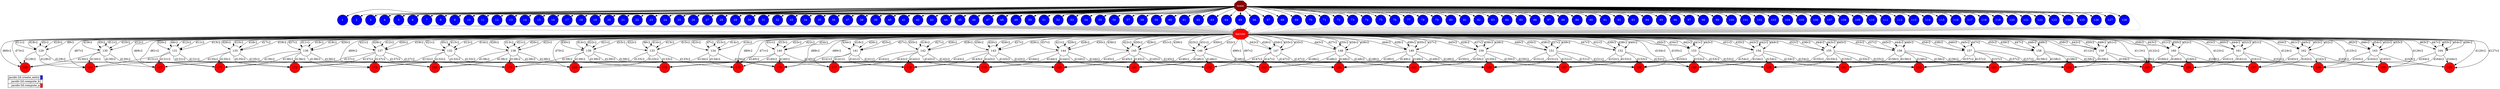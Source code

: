 digraph {
  rankdir=TB;
  labeljust="l";
  compound= true;
  subgraph dependence_graph {
    ranksep=0.20;
    node[height=0.75];

Synchro0[label="main", shape=octagon, style=filled fillcolor="#8B0000" fontcolor="#FFFFFF"];
1[shape=circle, style=filled fillcolor="#0000ff" fontcolor="#ffffff"];
Synchro0 -> 1;
2[shape=circle, style=filled fillcolor="#0000ff" fontcolor="#ffffff"];
Synchro0 -> 2;
3[shape=circle, style=filled fillcolor="#0000ff" fontcolor="#ffffff"];
Synchro0 -> 3;
4[shape=circle, style=filled fillcolor="#0000ff" fontcolor="#ffffff"];
Synchro0 -> 4;
5[shape=circle, style=filled fillcolor="#0000ff" fontcolor="#ffffff"];
Synchro0 -> 5;
6[shape=circle, style=filled fillcolor="#0000ff" fontcolor="#ffffff"];
Synchro0 -> 6;
7[shape=circle, style=filled fillcolor="#0000ff" fontcolor="#ffffff"];
Synchro0 -> 7;
8[shape=circle, style=filled fillcolor="#0000ff" fontcolor="#ffffff"];
Synchro0 -> 8;
9[shape=circle, style=filled fillcolor="#0000ff" fontcolor="#ffffff"];
Synchro0 -> 9;
10[shape=circle, style=filled fillcolor="#0000ff" fontcolor="#ffffff"];
Synchro0 -> 10;
11[shape=circle, style=filled fillcolor="#0000ff" fontcolor="#ffffff"];
Synchro0 -> 11;
12[shape=circle, style=filled fillcolor="#0000ff" fontcolor="#ffffff"];
Synchro0 -> 12;
13[shape=circle, style=filled fillcolor="#0000ff" fontcolor="#ffffff"];
Synchro0 -> 13;
14[shape=circle, style=filled fillcolor="#0000ff" fontcolor="#ffffff"];
Synchro0 -> 14;
15[shape=circle, style=filled fillcolor="#0000ff" fontcolor="#ffffff"];
Synchro0 -> 15;
16[shape=circle, style=filled fillcolor="#0000ff" fontcolor="#ffffff"];
Synchro0 -> 16;
17[shape=circle, style=filled fillcolor="#0000ff" fontcolor="#ffffff"];
Synchro0 -> 17;
18[shape=circle, style=filled fillcolor="#0000ff" fontcolor="#ffffff"];
Synchro0 -> 18;
19[shape=circle, style=filled fillcolor="#0000ff" fontcolor="#ffffff"];
Synchro0 -> 19;
20[shape=circle, style=filled fillcolor="#0000ff" fontcolor="#ffffff"];
Synchro0 -> 20;
21[shape=circle, style=filled fillcolor="#0000ff" fontcolor="#ffffff"];
Synchro0 -> 21;
22[shape=circle, style=filled fillcolor="#0000ff" fontcolor="#ffffff"];
Synchro0 -> 22;
23[shape=circle, style=filled fillcolor="#0000ff" fontcolor="#ffffff"];
Synchro0 -> 23;
24[shape=circle, style=filled fillcolor="#0000ff" fontcolor="#ffffff"];
Synchro0 -> 24;
25[shape=circle, style=filled fillcolor="#0000ff" fontcolor="#ffffff"];
Synchro0 -> 25;
26[shape=circle, style=filled fillcolor="#0000ff" fontcolor="#ffffff"];
Synchro0 -> 26;
27[shape=circle, style=filled fillcolor="#0000ff" fontcolor="#ffffff"];
Synchro0 -> 27;
28[shape=circle, style=filled fillcolor="#0000ff" fontcolor="#ffffff"];
Synchro0 -> 28;
29[shape=circle, style=filled fillcolor="#0000ff" fontcolor="#ffffff"];
Synchro0 -> 29;
30[shape=circle, style=filled fillcolor="#0000ff" fontcolor="#ffffff"];
Synchro0 -> 30;
31[shape=circle, style=filled fillcolor="#0000ff" fontcolor="#ffffff"];
Synchro0 -> 31;
32[shape=circle, style=filled fillcolor="#0000ff" fontcolor="#ffffff"];
Synchro0 -> 32;
33[shape=circle, style=filled fillcolor="#0000ff" fontcolor="#ffffff"];
Synchro0 -> 33;
34[shape=circle, style=filled fillcolor="#0000ff" fontcolor="#ffffff"];
Synchro0 -> 34;
35[shape=circle, style=filled fillcolor="#0000ff" fontcolor="#ffffff"];
Synchro0 -> 35;
36[shape=circle, style=filled fillcolor="#0000ff" fontcolor="#ffffff"];
Synchro0 -> 36;
37[shape=circle, style=filled fillcolor="#0000ff" fontcolor="#ffffff"];
Synchro0 -> 37;
38[shape=circle, style=filled fillcolor="#0000ff" fontcolor="#ffffff"];
Synchro0 -> 38;
39[shape=circle, style=filled fillcolor="#0000ff" fontcolor="#ffffff"];
Synchro0 -> 39;
40[shape=circle, style=filled fillcolor="#0000ff" fontcolor="#ffffff"];
Synchro0 -> 40;
41[shape=circle, style=filled fillcolor="#0000ff" fontcolor="#ffffff"];
Synchro0 -> 41;
42[shape=circle, style=filled fillcolor="#0000ff" fontcolor="#ffffff"];
Synchro0 -> 42;
43[shape=circle, style=filled fillcolor="#0000ff" fontcolor="#ffffff"];
Synchro0 -> 43;
44[shape=circle, style=filled fillcolor="#0000ff" fontcolor="#ffffff"];
Synchro0 -> 44;
45[shape=circle, style=filled fillcolor="#0000ff" fontcolor="#ffffff"];
Synchro0 -> 45;
46[shape=circle, style=filled fillcolor="#0000ff" fontcolor="#ffffff"];
Synchro0 -> 46;
47[shape=circle, style=filled fillcolor="#0000ff" fontcolor="#ffffff"];
Synchro0 -> 47;
48[shape=circle, style=filled fillcolor="#0000ff" fontcolor="#ffffff"];
Synchro0 -> 48;
49[shape=circle, style=filled fillcolor="#0000ff" fontcolor="#ffffff"];
Synchro0 -> 49;
50[shape=circle, style=filled fillcolor="#0000ff" fontcolor="#ffffff"];
Synchro0 -> 50;
51[shape=circle, style=filled fillcolor="#0000ff" fontcolor="#ffffff"];
Synchro0 -> 51;
52[shape=circle, style=filled fillcolor="#0000ff" fontcolor="#ffffff"];
Synchro0 -> 52;
53[shape=circle, style=filled fillcolor="#0000ff" fontcolor="#ffffff"];
Synchro0 -> 53;
54[shape=circle, style=filled fillcolor="#0000ff" fontcolor="#ffffff"];
Synchro0 -> 54;
55[shape=circle, style=filled fillcolor="#0000ff" fontcolor="#ffffff"];
Synchro0 -> 55;
56[shape=circle, style=filled fillcolor="#0000ff" fontcolor="#ffffff"];
Synchro0 -> 56;
57[shape=circle, style=filled fillcolor="#0000ff" fontcolor="#ffffff"];
Synchro0 -> 57;
58[shape=circle, style=filled fillcolor="#0000ff" fontcolor="#ffffff"];
Synchro0 -> 58;
59[shape=circle, style=filled fillcolor="#0000ff" fontcolor="#ffffff"];
Synchro0 -> 59;
60[shape=circle, style=filled fillcolor="#0000ff" fontcolor="#ffffff"];
Synchro0 -> 60;
61[shape=circle, style=filled fillcolor="#0000ff" fontcolor="#ffffff"];
Synchro0 -> 61;
62[shape=circle, style=filled fillcolor="#0000ff" fontcolor="#ffffff"];
Synchro0 -> 62;
63[shape=circle, style=filled fillcolor="#0000ff" fontcolor="#ffffff"];
Synchro0 -> 63;
64[shape=circle, style=filled fillcolor="#0000ff" fontcolor="#ffffff"];
Synchro0 -> 64;
65[shape=circle, style=filled fillcolor="#0000ff" fontcolor="#ffffff"];
Synchro0 -> 65;
66[shape=circle, style=filled fillcolor="#0000ff" fontcolor="#ffffff"];
Synchro0 -> 66;
67[shape=circle, style=filled fillcolor="#0000ff" fontcolor="#ffffff"];
Synchro0 -> 67;
68[shape=circle, style=filled fillcolor="#0000ff" fontcolor="#ffffff"];
Synchro0 -> 68;
69[shape=circle, style=filled fillcolor="#0000ff" fontcolor="#ffffff"];
Synchro0 -> 69;
70[shape=circle, style=filled fillcolor="#0000ff" fontcolor="#ffffff"];
Synchro0 -> 70;
71[shape=circle, style=filled fillcolor="#0000ff" fontcolor="#ffffff"];
Synchro0 -> 71;
72[shape=circle, style=filled fillcolor="#0000ff" fontcolor="#ffffff"];
Synchro0 -> 72;
73[shape=circle, style=filled fillcolor="#0000ff" fontcolor="#ffffff"];
Synchro0 -> 73;
74[shape=circle, style=filled fillcolor="#0000ff" fontcolor="#ffffff"];
Synchro0 -> 74;
75[shape=circle, style=filled fillcolor="#0000ff" fontcolor="#ffffff"];
Synchro0 -> 75;
76[shape=circle, style=filled fillcolor="#0000ff" fontcolor="#ffffff"];
Synchro0 -> 76;
77[shape=circle, style=filled fillcolor="#0000ff" fontcolor="#ffffff"];
Synchro0 -> 77;
78[shape=circle, style=filled fillcolor="#0000ff" fontcolor="#ffffff"];
Synchro0 -> 78;
79[shape=circle, style=filled fillcolor="#0000ff" fontcolor="#ffffff"];
Synchro0 -> 79;
80[shape=circle, style=filled fillcolor="#0000ff" fontcolor="#ffffff"];
Synchro0 -> 80;
81[shape=circle, style=filled fillcolor="#0000ff" fontcolor="#ffffff"];
Synchro0 -> 81;
82[shape=circle, style=filled fillcolor="#0000ff" fontcolor="#ffffff"];
Synchro0 -> 82;
83[shape=circle, style=filled fillcolor="#0000ff" fontcolor="#ffffff"];
Synchro0 -> 83;
84[shape=circle, style=filled fillcolor="#0000ff" fontcolor="#ffffff"];
Synchro0 -> 84;
85[shape=circle, style=filled fillcolor="#0000ff" fontcolor="#ffffff"];
Synchro0 -> 85;
86[shape=circle, style=filled fillcolor="#0000ff" fontcolor="#ffffff"];
Synchro0 -> 86;
87[shape=circle, style=filled fillcolor="#0000ff" fontcolor="#ffffff"];
Synchro0 -> 87;
88[shape=circle, style=filled fillcolor="#0000ff" fontcolor="#ffffff"];
Synchro0 -> 88;
89[shape=circle, style=filled fillcolor="#0000ff" fontcolor="#ffffff"];
Synchro0 -> 89;
90[shape=circle, style=filled fillcolor="#0000ff" fontcolor="#ffffff"];
Synchro0 -> 90;
91[shape=circle, style=filled fillcolor="#0000ff" fontcolor="#ffffff"];
Synchro0 -> 91;
92[shape=circle, style=filled fillcolor="#0000ff" fontcolor="#ffffff"];
Synchro0 -> 92;
93[shape=circle, style=filled fillcolor="#0000ff" fontcolor="#ffffff"];
Synchro0 -> 93;
94[shape=circle, style=filled fillcolor="#0000ff" fontcolor="#ffffff"];
Synchro0 -> 94;
95[shape=circle, style=filled fillcolor="#0000ff" fontcolor="#ffffff"];
Synchro0 -> 95;
96[shape=circle, style=filled fillcolor="#0000ff" fontcolor="#ffffff"];
Synchro0 -> 96;
97[shape=circle, style=filled fillcolor="#0000ff" fontcolor="#ffffff"];
Synchro0 -> 97;
98[shape=circle, style=filled fillcolor="#0000ff" fontcolor="#ffffff"];
Synchro0 -> 98;
99[shape=circle, style=filled fillcolor="#0000ff" fontcolor="#ffffff"];
Synchro0 -> 99;
100[shape=circle, style=filled fillcolor="#0000ff" fontcolor="#ffffff"];
Synchro0 -> 100;
101[shape=circle, style=filled fillcolor="#0000ff" fontcolor="#ffffff"];
Synchro0 -> 101;
102[shape=circle, style=filled fillcolor="#0000ff" fontcolor="#ffffff"];
Synchro0 -> 102;
103[shape=circle, style=filled fillcolor="#0000ff" fontcolor="#ffffff"];
Synchro0 -> 103;
104[shape=circle, style=filled fillcolor="#0000ff" fontcolor="#ffffff"];
Synchro0 -> 104;
105[shape=circle, style=filled fillcolor="#0000ff" fontcolor="#ffffff"];
Synchro0 -> 105;
106[shape=circle, style=filled fillcolor="#0000ff" fontcolor="#ffffff"];
Synchro0 -> 106;
107[shape=circle, style=filled fillcolor="#0000ff" fontcolor="#ffffff"];
Synchro0 -> 107;
108[shape=circle, style=filled fillcolor="#0000ff" fontcolor="#ffffff"];
Synchro0 -> 108;
109[shape=circle, style=filled fillcolor="#0000ff" fontcolor="#ffffff"];
Synchro0 -> 109;
110[shape=circle, style=filled fillcolor="#0000ff" fontcolor="#ffffff"];
Synchro0 -> 110;
111[shape=circle, style=filled fillcolor="#0000ff" fontcolor="#ffffff"];
Synchro0 -> 111;
112[shape=circle, style=filled fillcolor="#0000ff" fontcolor="#ffffff"];
Synchro0 -> 112;
113[shape=circle, style=filled fillcolor="#0000ff" fontcolor="#ffffff"];
Synchro0 -> 113;
114[shape=circle, style=filled fillcolor="#0000ff" fontcolor="#ffffff"];
Synchro0 -> 114;
115[shape=circle, style=filled fillcolor="#0000ff" fontcolor="#ffffff"];
Synchro0 -> 115;
116[shape=circle, style=filled fillcolor="#0000ff" fontcolor="#ffffff"];
Synchro0 -> 116;
117[shape=circle, style=filled fillcolor="#0000ff" fontcolor="#ffffff"];
Synchro0 -> 117;
118[shape=circle, style=filled fillcolor="#0000ff" fontcolor="#ffffff"];
Synchro0 -> 118;
119[shape=circle, style=filled fillcolor="#0000ff" fontcolor="#ffffff"];
Synchro0 -> 119;
120[shape=circle, style=filled fillcolor="#0000ff" fontcolor="#ffffff"];
Synchro0 -> 120;
121[shape=circle, style=filled fillcolor="#0000ff" fontcolor="#ffffff"];
Synchro0 -> 121;
122[shape=circle, style=filled fillcolor="#0000ff" fontcolor="#ffffff"];
Synchro0 -> 122;
123[shape=circle, style=filled fillcolor="#0000ff" fontcolor="#ffffff"];
Synchro0 -> 123;
124[shape=circle, style=filled fillcolor="#0000ff" fontcolor="#ffffff"];
Synchro0 -> 124;
125[shape=circle, style=filled fillcolor="#0000ff" fontcolor="#ffffff"];
Synchro0 -> 125;
126[shape=circle, style=filled fillcolor="#0000ff" fontcolor="#ffffff"];
Synchro0 -> 126;
127[shape=circle, style=filled fillcolor="#0000ff" fontcolor="#ffffff"];
Synchro0 -> 127;
128[shape=circle, style=filled fillcolor="#0000ff" fontcolor="#ffffff"];
Synchro0 -> 128;
Synchro1[label="barrier", shape=octagon, style=filled fillcolor="#ff0000" fontcolor="#FFFFFF"];
Synchro0 -> Synchro1 [color=grey];
117 -> Synchro1 [color=grey];
50 -> Synchro1 [color=grey];
125 -> Synchro1 [color=grey];
102 -> Synchro1 [color=grey];
17 -> Synchro1 [color=grey];
81 -> Synchro1 [color=grey];
63 -> Synchro1 [color=grey];
121 -> Synchro1 [color=grey];
44 -> Synchro1 [color=grey];
123 -> Synchro1 [color=grey];
7 -> Synchro1 [color=grey];
36 -> Synchro1 [color=grey];
34 -> Synchro1 [color=grey];
80 -> Synchro1 [color=grey];
8 -> Synchro1 [color=grey];
82 -> Synchro1 [color=grey];
37 -> Synchro1 [color=grey];
92 -> Synchro1 [color=grey];
38 -> Synchro1 [color=grey];
97 -> Synchro1 [color=grey];
106 -> Synchro1 [color=grey];
54 -> Synchro1 [color=grey];
66 -> Synchro1 [color=grey];
88 -> Synchro1 [color=grey];
75 -> Synchro1 [color=grey];
53 -> Synchro1 [color=grey];
86 -> Synchro1 [color=grey];
58 -> Synchro1 [color=grey];
70 -> Synchro1 [color=grey];
6 -> Synchro1 [color=grey];
55 -> Synchro1 [color=grey];
107 -> Synchro1 [color=grey];
119 -> Synchro1 [color=grey];
73 -> Synchro1 [color=grey];
64 -> Synchro1 [color=grey];
104 -> Synchro1 [color=grey];
28 -> Synchro1 [color=grey];
31 -> Synchro1 [color=grey];
47 -> Synchro1 [color=grey];
95 -> Synchro1 [color=grey];
32 -> Synchro1 [color=grey];
33 -> Synchro1 [color=grey];
30 -> Synchro1 [color=grey];
98 -> Synchro1 [color=grey];
45 -> Synchro1 [color=grey];
3 -> Synchro1 [color=grey];
60 -> Synchro1 [color=grey];
4 -> Synchro1 [color=grey];
42 -> Synchro1 [color=grey];
1 -> Synchro1 [color=grey];
35 -> Synchro1 [color=grey];
108 -> Synchro1 [color=grey];
68 -> Synchro1 [color=grey];
71 -> Synchro1 [color=grey];
49 -> Synchro1 [color=grey];
59 -> Synchro1 [color=grey];
40 -> Synchro1 [color=grey];
5 -> Synchro1 [color=grey];
27 -> Synchro1 [color=grey];
19 -> Synchro1 [color=grey];
22 -> Synchro1 [color=grey];
13 -> Synchro1 [color=grey];
76 -> Synchro1 [color=grey];
93 -> Synchro1 [color=grey];
14 -> Synchro1 [color=grey];
41 -> Synchro1 [color=grey];
96 -> Synchro1 [color=grey];
89 -> Synchro1 [color=grey];
15 -> Synchro1 [color=grey];
83 -> Synchro1 [color=grey];
122 -> Synchro1 [color=grey];
114 -> Synchro1 [color=grey];
29 -> Synchro1 [color=grey];
69 -> Synchro1 [color=grey];
25 -> Synchro1 [color=grey];
120 -> Synchro1 [color=grey];
94 -> Synchro1 [color=grey];
128 -> Synchro1 [color=grey];
62 -> Synchro1 [color=grey];
101 -> Synchro1 [color=grey];
99 -> Synchro1 [color=grey];
16 -> Synchro1 [color=grey];
127 -> Synchro1 [color=grey];
91 -> Synchro1 [color=grey];
79 -> Synchro1 [color=grey];
100 -> Synchro1 [color=grey];
113 -> Synchro1 [color=grey];
23 -> Synchro1 [color=grey];
43 -> Synchro1 [color=grey];
110 -> Synchro1 [color=grey];
26 -> Synchro1 [color=grey];
78 -> Synchro1 [color=grey];
124 -> Synchro1 [color=grey];
116 -> Synchro1 [color=grey];
57 -> Synchro1 [color=grey];
52 -> Synchro1 [color=grey];
56 -> Synchro1 [color=grey];
126 -> Synchro1 [color=grey];
111 -> Synchro1 [color=grey];
65 -> Synchro1 [color=grey];
77 -> Synchro1 [color=grey];
48 -> Synchro1 [color=grey];
18 -> Synchro1 [color=grey];
39 -> Synchro1 [color=grey];
105 -> Synchro1 [color=grey];
85 -> Synchro1 [color=grey];
51 -> Synchro1 [color=grey];
20 -> Synchro1 [color=grey];
9 -> Synchro1 [color=grey];
112 -> Synchro1 [color=grey];
87 -> Synchro1 [color=grey];
109 -> Synchro1 [color=grey];
115 -> Synchro1 [color=grey];
46 -> Synchro1 [color=grey];
103 -> Synchro1 [color=grey];
118 -> Synchro1 [color=grey];
90 -> Synchro1 [color=grey];
10 -> Synchro1 [color=grey];
2 -> Synchro1 [color=grey];
61 -> Synchro1 [color=grey];
24 -> Synchro1 [color=grey];
21 -> Synchro1 [color=grey];
67 -> Synchro1 [color=grey];
74 -> Synchro1 [color=grey];
84 -> Synchro1 [color=grey];
11 -> Synchro1 [color=grey];
12 -> Synchro1 [color=grey];
72 -> Synchro1 [color=grey];
129[shape=circle, style=filled fillcolor="#ffffff" fontcolor="#000000"];
Synchro1 -> 129 [label="d10v2"];
Synchro1 -> 129 [label="d9v2"];
Synchro1 -> 129 [label="d11v2"];
Synchro1 -> 129 [label="d18v2"];
Synchro1 -> 129 [label="d2v2"];
130[shape=circle, style=filled fillcolor="#ffffff" fontcolor="#000000"];
Synchro1 -> 130 [label="d11v2"];
Synchro1 -> 130 [label="d10v2"];
Synchro1 -> 130 [label="d12v2"];
Synchro1 -> 130 [label="d19v2"];
Synchro1 -> 130 [label="d3v2"];
131[shape=circle, style=filled fillcolor="#ffffff" fontcolor="#000000"];
Synchro1 -> 131 [label="d12v2"];
Synchro1 -> 131 [label="d11v2"];
Synchro1 -> 131 [label="d13v2"];
Synchro1 -> 131 [label="d20v2"];
Synchro1 -> 131 [label="d4v2"];
132[shape=circle, style=filled fillcolor="#ffffff" fontcolor="#000000"];
Synchro1 -> 132 [label="d13v2"];
Synchro1 -> 132 [label="d12v2"];
Synchro1 -> 132 [label="d14v2"];
Synchro1 -> 132 [label="d21v2"];
Synchro1 -> 132 [label="d5v2"];
133[shape=circle, style=filled fillcolor="#ffffff" fontcolor="#000000"];
Synchro1 -> 133 [label="d14v2"];
Synchro1 -> 133 [label="d13v2"];
Synchro1 -> 133 [label="d15v2"];
Synchro1 -> 133 [label="d22v2"];
Synchro1 -> 133 [label="d6v2"];
134[shape=circle, style=filled fillcolor="#ffffff" fontcolor="#000000"];
Synchro1 -> 134 [label="d15v2"];
Synchro1 -> 134 [label="d14v2"];
Synchro1 -> 134 [label="d16v2"];
Synchro1 -> 134 [label="d23v2"];
Synchro1 -> 134 [label="d7v2"];
135[shape=circle, style=filled fillcolor="#ffffff" fontcolor="#000000"];
Synchro1 -> 135 [label="d18v2"];
Synchro1 -> 135 [label="d17v2"];
Synchro1 -> 135 [label="d19v2"];
Synchro1 -> 135 [label="d26v2"];
Synchro1 -> 135 [label="d10v2"];
136[shape=circle, style=filled fillcolor="#ffffff" fontcolor="#000000"];
Synchro1 -> 136 [label="d19v2"];
Synchro1 -> 136 [label="d18v2"];
Synchro1 -> 136 [label="d20v2"];
Synchro1 -> 136 [label="d27v2"];
Synchro1 -> 136 [label="d11v2"];
137[shape=circle, style=filled fillcolor="#ffffff" fontcolor="#000000"];
Synchro1 -> 137 [label="d20v2"];
Synchro1 -> 137 [label="d19v2"];
Synchro1 -> 137 [label="d21v2"];
Synchro1 -> 137 [label="d28v2"];
Synchro1 -> 137 [label="d12v2"];
138[shape=circle, style=filled fillcolor="#ffffff" fontcolor="#000000"];
Synchro1 -> 138 [label="d21v2"];
Synchro1 -> 138 [label="d20v2"];
Synchro1 -> 138 [label="d22v2"];
Synchro1 -> 138 [label="d29v2"];
Synchro1 -> 138 [label="d13v2"];
139[shape=circle, style=filled fillcolor="#ffffff" fontcolor="#000000"];
Synchro1 -> 139 [label="d22v2"];
Synchro1 -> 139 [label="d21v2"];
Synchro1 -> 139 [label="d23v2"];
Synchro1 -> 139 [label="d30v2"];
Synchro1 -> 139 [label="d14v2"];
140[shape=circle, style=filled fillcolor="#ffffff" fontcolor="#000000"];
Synchro1 -> 140 [label="d23v2"];
Synchro1 -> 140 [label="d22v2"];
Synchro1 -> 140 [label="d24v2"];
Synchro1 -> 140 [label="d31v2"];
Synchro1 -> 140 [label="d15v2"];
141[shape=circle, style=filled fillcolor="#ffffff" fontcolor="#000000"];
Synchro1 -> 141 [label="d26v2"];
Synchro1 -> 141 [label="d25v2"];
Synchro1 -> 141 [label="d27v2"];
Synchro1 -> 141 [label="d34v2"];
Synchro1 -> 141 [label="d18v2"];
142[shape=circle, style=filled fillcolor="#ffffff" fontcolor="#000000"];
Synchro1 -> 142 [label="d27v2"];
Synchro1 -> 142 [label="d26v2"];
Synchro1 -> 142 [label="d28v2"];
Synchro1 -> 142 [label="d35v2"];
Synchro1 -> 142 [label="d19v2"];
143[shape=circle, style=filled fillcolor="#ffffff" fontcolor="#000000"];
Synchro1 -> 143 [label="d28v2"];
Synchro1 -> 143 [label="d27v2"];
Synchro1 -> 143 [label="d29v2"];
Synchro1 -> 143 [label="d36v2"];
Synchro1 -> 143 [label="d20v2"];
144[shape=circle, style=filled fillcolor="#ffffff" fontcolor="#000000"];
Synchro1 -> 144 [label="d29v2"];
Synchro1 -> 144 [label="d28v2"];
Synchro1 -> 144 [label="d30v2"];
Synchro1 -> 144 [label="d37v2"];
Synchro1 -> 144 [label="d21v2"];
145[shape=circle, style=filled fillcolor="#ffffff" fontcolor="#000000"];
Synchro1 -> 145 [label="d30v2"];
Synchro1 -> 145 [label="d29v2"];
Synchro1 -> 145 [label="d31v2"];
Synchro1 -> 145 [label="d38v2"];
Synchro1 -> 145 [label="d22v2"];
146[shape=circle, style=filled fillcolor="#ffffff" fontcolor="#000000"];
Synchro1 -> 146 [label="d31v2"];
Synchro1 -> 146 [label="d30v2"];
Synchro1 -> 146 [label="d32v2"];
Synchro1 -> 146 [label="d39v2"];
Synchro1 -> 146 [label="d23v2"];
147[shape=circle, style=filled fillcolor="#ffffff" fontcolor="#000000"];
Synchro1 -> 147 [label="d34v2"];
Synchro1 -> 147 [label="d33v2"];
Synchro1 -> 147 [label="d35v2"];
Synchro1 -> 147 [label="d42v2"];
Synchro1 -> 147 [label="d26v2"];
148[shape=circle, style=filled fillcolor="#ffffff" fontcolor="#000000"];
Synchro1 -> 148 [label="d35v2"];
Synchro1 -> 148 [label="d34v2"];
Synchro1 -> 148 [label="d36v2"];
Synchro1 -> 148 [label="d43v2"];
Synchro1 -> 148 [label="d27v2"];
149[shape=circle, style=filled fillcolor="#ffffff" fontcolor="#000000"];
Synchro1 -> 149 [label="d36v2"];
Synchro1 -> 149 [label="d35v2"];
Synchro1 -> 149 [label="d37v2"];
Synchro1 -> 149 [label="d44v2"];
Synchro1 -> 149 [label="d28v2"];
150[shape=circle, style=filled fillcolor="#ffffff" fontcolor="#000000"];
Synchro1 -> 150 [label="d37v2"];
Synchro1 -> 150 [label="d36v2"];
Synchro1 -> 150 [label="d38v2"];
Synchro1 -> 150 [label="d45v2"];
Synchro1 -> 150 [label="d29v2"];
151[shape=circle, style=filled fillcolor="#ffffff" fontcolor="#000000"];
Synchro1 -> 151 [label="d38v2"];
Synchro1 -> 151 [label="d37v2"];
Synchro1 -> 151 [label="d39v2"];
Synchro1 -> 151 [label="d46v2"];
Synchro1 -> 151 [label="d30v2"];
152[shape=circle, style=filled fillcolor="#ffffff" fontcolor="#000000"];
Synchro1 -> 152 [label="d39v2"];
Synchro1 -> 152 [label="d38v2"];
Synchro1 -> 152 [label="d40v2"];
Synchro1 -> 152 [label="d47v2"];
Synchro1 -> 152 [label="d31v2"];
153[shape=circle, style=filled fillcolor="#ffffff" fontcolor="#000000"];
Synchro1 -> 153 [label="d42v2"];
Synchro1 -> 153 [label="d41v2"];
Synchro1 -> 153 [label="d43v2"];
Synchro1 -> 153 [label="d50v2"];
Synchro1 -> 153 [label="d34v2"];
154[shape=circle, style=filled fillcolor="#ffffff" fontcolor="#000000"];
Synchro1 -> 154 [label="d43v2"];
Synchro1 -> 154 [label="d42v2"];
Synchro1 -> 154 [label="d44v2"];
Synchro1 -> 154 [label="d51v2"];
Synchro1 -> 154 [label="d35v2"];
155[shape=circle, style=filled fillcolor="#ffffff" fontcolor="#000000"];
Synchro1 -> 155 [label="d44v2"];
Synchro1 -> 155 [label="d43v2"];
Synchro1 -> 155 [label="d45v2"];
Synchro1 -> 155 [label="d52v2"];
Synchro1 -> 155 [label="d36v2"];
156[shape=circle, style=filled fillcolor="#ffffff" fontcolor="#000000"];
Synchro1 -> 156 [label="d45v2"];
Synchro1 -> 156 [label="d44v2"];
Synchro1 -> 156 [label="d46v2"];
Synchro1 -> 156 [label="d53v2"];
Synchro1 -> 156 [label="d37v2"];
157[shape=circle, style=filled fillcolor="#ffffff" fontcolor="#000000"];
Synchro1 -> 157 [label="d46v2"];
Synchro1 -> 157 [label="d45v2"];
Synchro1 -> 157 [label="d47v2"];
Synchro1 -> 157 [label="d54v2"];
Synchro1 -> 157 [label="d38v2"];
158[shape=circle, style=filled fillcolor="#ffffff" fontcolor="#000000"];
Synchro1 -> 158 [label="d47v2"];
Synchro1 -> 158 [label="d46v2"];
Synchro1 -> 158 [label="d48v2"];
Synchro1 -> 158 [label="d55v2"];
Synchro1 -> 158 [label="d39v2"];
159[shape=circle, style=filled fillcolor="#ffffff" fontcolor="#000000"];
Synchro1 -> 159 [label="d50v2"];
Synchro1 -> 159 [label="d49v2"];
Synchro1 -> 159 [label="d51v2"];
Synchro1 -> 159 [label="d58v2"];
Synchro1 -> 159 [label="d42v2"];
160[shape=circle, style=filled fillcolor="#ffffff" fontcolor="#000000"];
Synchro1 -> 160 [label="d51v2"];
Synchro1 -> 160 [label="d50v2"];
Synchro1 -> 160 [label="d52v2"];
Synchro1 -> 160 [label="d59v2"];
Synchro1 -> 160 [label="d43v2"];
161[shape=circle, style=filled fillcolor="#ffffff" fontcolor="#000000"];
Synchro1 -> 161 [label="d52v2"];
Synchro1 -> 161 [label="d51v2"];
Synchro1 -> 161 [label="d53v2"];
Synchro1 -> 161 [label="d60v2"];
Synchro1 -> 161 [label="d44v2"];
162[shape=circle, style=filled fillcolor="#ffffff" fontcolor="#000000"];
Synchro1 -> 162 [label="d53v2"];
Synchro1 -> 162 [label="d52v2"];
Synchro1 -> 162 [label="d54v2"];
Synchro1 -> 162 [label="d61v2"];
Synchro1 -> 162 [label="d45v2"];
163[shape=circle, style=filled fillcolor="#ffffff" fontcolor="#000000"];
Synchro1 -> 163 [label="d54v2"];
Synchro1 -> 163 [label="d53v2"];
Synchro1 -> 163 [label="d55v2"];
Synchro1 -> 163 [label="d62v2"];
Synchro1 -> 163 [label="d46v2"];
164[shape=circle, style=filled fillcolor="#ffffff" fontcolor="#000000"];
Synchro1 -> 164 [label="d55v2"];
Synchro1 -> 164 [label="d54v2"];
Synchro1 -> 164 [label="d56v2"];
Synchro1 -> 164 [label="d63v2"];
Synchro1 -> 164 [label="d47v2"];
165[shape=circle, style=filled fillcolor="#ff0000" fontcolor="#000000"];
129 -> 165 [label="d129v2"];
Synchro1 -> 165 [label="d73v2"];
130 -> 165 [label="d130v2"];
135 -> 165 [label="d135v2"];
Synchro1 -> 165 [label="d66v2"];
166[shape=circle, style=filled fillcolor="#ff0000" fontcolor="#000000"];
130 -> 166 [label="d130v2"];
129 -> 166 [label="d129v2"];
131 -> 166 [label="d131v2"];
136 -> 166 [label="d136v2"];
Synchro1 -> 166 [label="d67v2"];
167[shape=circle, style=filled fillcolor="#ff0000" fontcolor="#000000"];
131 -> 167 [label="d131v2"];
130 -> 167 [label="d130v2"];
132 -> 167 [label="d132v2"];
137 -> 167 [label="d137v2"];
Synchro1 -> 167 [label="d68v2"];
168[shape=circle, style=filled fillcolor="#ff0000" fontcolor="#000000"];
132 -> 168 [label="d132v2"];
131 -> 168 [label="d131v2"];
133 -> 168 [label="d133v2"];
138 -> 168 [label="d138v2"];
Synchro1 -> 168 [label="d69v2"];
169[shape=circle, style=filled fillcolor="#ff0000" fontcolor="#000000"];
133 -> 169 [label="d133v2"];
132 -> 169 [label="d132v2"];
134 -> 169 [label="d134v2"];
139 -> 169 [label="d139v2"];
Synchro1 -> 169 [label="d70v2"];
170[shape=circle, style=filled fillcolor="#ff0000" fontcolor="#000000"];
134 -> 170 [label="d134v2"];
133 -> 170 [label="d133v2"];
Synchro1 -> 170 [label="d80v2"];
140 -> 170 [label="d140v2"];
Synchro1 -> 170 [label="d71v2"];
171[shape=circle, style=filled fillcolor="#ff0000" fontcolor="#000000"];
135 -> 171 [label="d135v2"];
Synchro1 -> 171 [label="d81v2"];
136 -> 171 [label="d136v2"];
141 -> 171 [label="d141v2"];
129 -> 171 [label="d129v2"];
172[shape=circle, style=filled fillcolor="#ff0000" fontcolor="#000000"];
136 -> 172 [label="d136v2"];
135 -> 172 [label="d135v2"];
137 -> 172 [label="d137v2"];
142 -> 172 [label="d142v2"];
130 -> 172 [label="d130v2"];
173[shape=circle, style=filled fillcolor="#ff0000" fontcolor="#000000"];
137 -> 173 [label="d137v2"];
136 -> 173 [label="d136v2"];
138 -> 173 [label="d138v2"];
143 -> 173 [label="d143v2"];
131 -> 173 [label="d131v2"];
174[shape=circle, style=filled fillcolor="#ff0000" fontcolor="#000000"];
138 -> 174 [label="d138v2"];
137 -> 174 [label="d137v2"];
139 -> 174 [label="d139v2"];
144 -> 174 [label="d144v2"];
132 -> 174 [label="d132v2"];
175[shape=circle, style=filled fillcolor="#ff0000" fontcolor="#000000"];
139 -> 175 [label="d139v2"];
138 -> 175 [label="d138v2"];
140 -> 175 [label="d140v2"];
145 -> 175 [label="d145v2"];
133 -> 175 [label="d133v2"];
176[shape=circle, style=filled fillcolor="#ff0000" fontcolor="#000000"];
140 -> 176 [label="d140v2"];
139 -> 176 [label="d139v2"];
Synchro1 -> 176 [label="d88v2"];
146 -> 176 [label="d146v2"];
134 -> 176 [label="d134v2"];
177[shape=circle, style=filled fillcolor="#ff0000" fontcolor="#000000"];
141 -> 177 [label="d141v2"];
Synchro1 -> 177 [label="d89v2"];
142 -> 177 [label="d142v2"];
147 -> 177 [label="d147v2"];
135 -> 177 [label="d135v2"];
178[shape=circle, style=filled fillcolor="#ff0000" fontcolor="#000000"];
142 -> 178 [label="d142v2"];
141 -> 178 [label="d141v2"];
143 -> 178 [label="d143v2"];
148 -> 178 [label="d148v2"];
136 -> 178 [label="d136v2"];
179[shape=circle, style=filled fillcolor="#ff0000" fontcolor="#000000"];
143 -> 179 [label="d143v2"];
142 -> 179 [label="d142v2"];
144 -> 179 [label="d144v2"];
149 -> 179 [label="d149v2"];
137 -> 179 [label="d137v2"];
180[shape=circle, style=filled fillcolor="#ff0000" fontcolor="#000000"];
144 -> 180 [label="d144v2"];
143 -> 180 [label="d143v2"];
145 -> 180 [label="d145v2"];
150 -> 180 [label="d150v2"];
138 -> 180 [label="d138v2"];
181[shape=circle, style=filled fillcolor="#ff0000" fontcolor="#000000"];
145 -> 181 [label="d145v2"];
144 -> 181 [label="d144v2"];
146 -> 181 [label="d146v2"];
151 -> 181 [label="d151v2"];
139 -> 181 [label="d139v2"];
182[shape=circle, style=filled fillcolor="#ff0000" fontcolor="#000000"];
146 -> 182 [label="d146v2"];
145 -> 182 [label="d145v2"];
Synchro1 -> 182 [label="d96v2"];
152 -> 182 [label="d152v2"];
140 -> 182 [label="d140v2"];
183[shape=circle, style=filled fillcolor="#ff0000" fontcolor="#000000"];
147 -> 183 [label="d147v2"];
Synchro1 -> 183 [label="d97v2"];
148 -> 183 [label="d148v2"];
153 -> 183 [label="d153v2"];
141 -> 183 [label="d141v2"];
184[shape=circle, style=filled fillcolor="#ff0000" fontcolor="#000000"];
148 -> 184 [label="d148v2"];
147 -> 184 [label="d147v2"];
149 -> 184 [label="d149v2"];
154 -> 184 [label="d154v2"];
142 -> 184 [label="d142v2"];
185[shape=circle, style=filled fillcolor="#ff0000" fontcolor="#000000"];
149 -> 185 [label="d149v2"];
148 -> 185 [label="d148v2"];
150 -> 185 [label="d150v2"];
155 -> 185 [label="d155v2"];
143 -> 185 [label="d143v2"];
186[shape=circle, style=filled fillcolor="#ff0000" fontcolor="#000000"];
150 -> 186 [label="d150v2"];
149 -> 186 [label="d149v2"];
151 -> 186 [label="d151v2"];
156 -> 186 [label="d156v2"];
144 -> 186 [label="d144v2"];
187[shape=circle, style=filled fillcolor="#ff0000" fontcolor="#000000"];
151 -> 187 [label="d151v2"];
150 -> 187 [label="d150v2"];
152 -> 187 [label="d152v2"];
157 -> 187 [label="d157v2"];
145 -> 187 [label="d145v2"];
188[shape=circle, style=filled fillcolor="#ff0000" fontcolor="#000000"];
152 -> 188 [label="d152v2"];
151 -> 188 [label="d151v2"];
Synchro1 -> 188 [label="d104v2"];
158 -> 188 [label="d158v2"];
146 -> 188 [label="d146v2"];
189[shape=circle, style=filled fillcolor="#ff0000" fontcolor="#000000"];
153 -> 189 [label="d153v2"];
Synchro1 -> 189 [label="d105v2"];
154 -> 189 [label="d154v2"];
159 -> 189 [label="d159v2"];
147 -> 189 [label="d147v2"];
190[shape=circle, style=filled fillcolor="#ff0000" fontcolor="#000000"];
154 -> 190 [label="d154v2"];
153 -> 190 [label="d153v2"];
155 -> 190 [label="d155v2"];
160 -> 190 [label="d160v2"];
148 -> 190 [label="d148v2"];
191[shape=circle, style=filled fillcolor="#ff0000" fontcolor="#000000"];
155 -> 191 [label="d155v2"];
154 -> 191 [label="d154v2"];
156 -> 191 [label="d156v2"];
161 -> 191 [label="d161v2"];
149 -> 191 [label="d149v2"];
192[shape=circle, style=filled fillcolor="#ff0000" fontcolor="#000000"];
156 -> 192 [label="d156v2"];
155 -> 192 [label="d155v2"];
157 -> 192 [label="d157v2"];
162 -> 192 [label="d162v2"];
150 -> 192 [label="d150v2"];
193[shape=circle, style=filled fillcolor="#ff0000" fontcolor="#000000"];
157 -> 193 [label="d157v2"];
156 -> 193 [label="d156v2"];
158 -> 193 [label="d158v2"];
163 -> 193 [label="d163v2"];
151 -> 193 [label="d151v2"];
194[shape=circle, style=filled fillcolor="#ff0000" fontcolor="#000000"];
158 -> 194 [label="d158v2"];
157 -> 194 [label="d157v2"];
Synchro1 -> 194 [label="d112v2"];
164 -> 194 [label="d164v2"];
152 -> 194 [label="d152v2"];
195[shape=circle, style=filled fillcolor="#ff0000" fontcolor="#000000"];
159 -> 195 [label="d159v2"];
Synchro1 -> 195 [label="d113v2"];
160 -> 195 [label="d160v2"];
Synchro1 -> 195 [label="d122v2"];
153 -> 195 [label="d153v2"];
196[shape=circle, style=filled fillcolor="#ff0000" fontcolor="#000000"];
160 -> 196 [label="d160v2"];
159 -> 196 [label="d159v2"];
161 -> 196 [label="d161v2"];
Synchro1 -> 196 [label="d123v2"];
154 -> 196 [label="d154v2"];
197[shape=circle, style=filled fillcolor="#ff0000" fontcolor="#000000"];
161 -> 197 [label="d161v2"];
160 -> 197 [label="d160v2"];
162 -> 197 [label="d162v2"];
Synchro1 -> 197 [label="d124v2"];
155 -> 197 [label="d155v2"];
198[shape=circle, style=filled fillcolor="#ff0000" fontcolor="#000000"];
162 -> 198 [label="d162v2"];
161 -> 198 [label="d161v2"];
163 -> 198 [label="d163v2"];
Synchro1 -> 198 [label="d125v2"];
156 -> 198 [label="d156v2"];
199[shape=circle, style=filled fillcolor="#ff0000" fontcolor="#000000"];
163 -> 199 [label="d163v2"];
162 -> 199 [label="d162v2"];
164 -> 199 [label="d164v2"];
Synchro1 -> 199 [label="d126v2"];
157 -> 199 [label="d157v2"];
200[shape=circle, style=filled fillcolor="#ff0000" fontcolor="#000000"];
164 -> 200 [label="d164v2"];
163 -> 200 [label="d163v2"];
Synchro1 -> 200 [label="d120v2"];
Synchro1 -> 200 [label="d127v2"];
158 -> 200 [label="d158v2"];  }
  subgraph legend {
    rank=sink;
    node [shape=plaintext, height=0.75];
    ranksep=0.20;
    label = "Legend";
    key [label=<
      <table border="0" cellpadding="2" cellspacing="0" cellborder="1">
<tr>
<td align="right">jacobi-2d.create_entry</td>
<td bgcolor="#0000ff">&nbsp;</td>
</tr>
<tr>
<td align="right">jacobi-2d.compute_b</td>
<td bgcolor="#ffffff">&nbsp;</td>
</tr>
<tr>
<td align="right">jacobi-2d.compute_a</td>
<td bgcolor="#ff0000">&nbsp;</td>
</tr>
      </table>
    >]
  }
}
